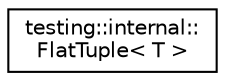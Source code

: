 digraph "Graphical Class Hierarchy"
{
 // INTERACTIVE_SVG=YES
 // LATEX_PDF_SIZE
  edge [fontname="Helvetica",fontsize="10",labelfontname="Helvetica",labelfontsize="10"];
  node [fontname="Helvetica",fontsize="10",shape=record];
  rankdir="LR";
  Node0 [label="testing::internal::\lFlatTuple\< T \>",height=0.2,width=0.4,color="black", fillcolor="white", style="filled",URL="$d8/d7b/classtesting_1_1internal_1_1_flat_tuple.html",tooltip=" "];
}
